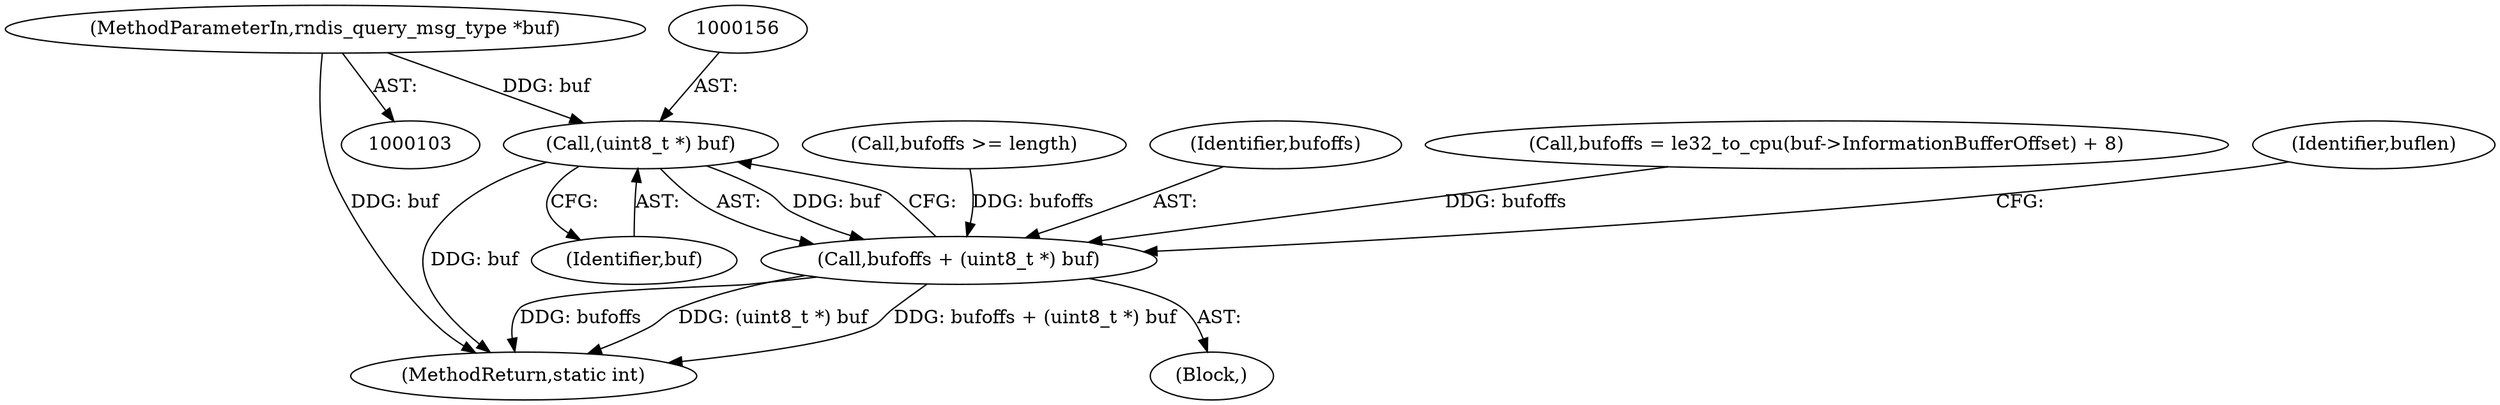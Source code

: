 digraph "0_qemu_fe3c546c5ff2a6210f9a4d8561cc64051ca8603e@pointer" {
"1000105" [label="(MethodParameterIn,rndis_query_msg_type *buf)"];
"1000155" [label="(Call,(uint8_t *) buf)"];
"1000153" [label="(Call,bufoffs + (uint8_t *) buf)"];
"1000157" [label="(Identifier,buf)"];
"1000134" [label="(Call,bufoffs >= length)"];
"1000154" [label="(Identifier,bufoffs)"];
"1000259" [label="(MethodReturn,static int)"];
"1000114" [label="(Call,bufoffs = le32_to_cpu(buf->InformationBufferOffset) + 8)"];
"1000159" [label="(Identifier,buflen)"];
"1000105" [label="(MethodParameterIn,rndis_query_msg_type *buf)"];
"1000152" [label="(Block,)"];
"1000153" [label="(Call,bufoffs + (uint8_t *) buf)"];
"1000155" [label="(Call,(uint8_t *) buf)"];
"1000105" -> "1000103"  [label="AST: "];
"1000105" -> "1000259"  [label="DDG: buf"];
"1000105" -> "1000155"  [label="DDG: buf"];
"1000155" -> "1000153"  [label="AST: "];
"1000155" -> "1000157"  [label="CFG: "];
"1000156" -> "1000155"  [label="AST: "];
"1000157" -> "1000155"  [label="AST: "];
"1000153" -> "1000155"  [label="CFG: "];
"1000155" -> "1000259"  [label="DDG: buf"];
"1000155" -> "1000153"  [label="DDG: buf"];
"1000153" -> "1000152"  [label="AST: "];
"1000154" -> "1000153"  [label="AST: "];
"1000159" -> "1000153"  [label="CFG: "];
"1000153" -> "1000259"  [label="DDG: (uint8_t *) buf"];
"1000153" -> "1000259"  [label="DDG: bufoffs + (uint8_t *) buf"];
"1000153" -> "1000259"  [label="DDG: bufoffs"];
"1000114" -> "1000153"  [label="DDG: bufoffs"];
"1000134" -> "1000153"  [label="DDG: bufoffs"];
}
